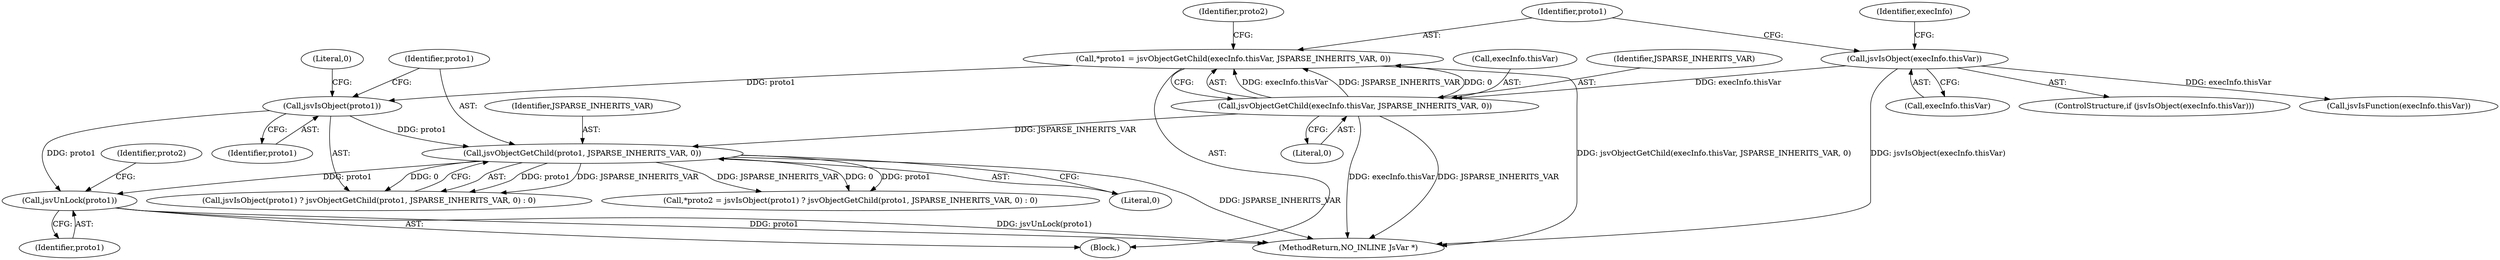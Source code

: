 digraph "0_Espruino_bf4416ab9129ee3afd56739ea4e3cd0da5484b6b_1@pointer" {
"1000462" [label="(Call,jsvUnLock(proto1))"];
"1000457" [label="(Call,jsvObjectGetChild(proto1, JSPARSE_INHERITS_VAR, 0))"];
"1000455" [label="(Call,jsvIsObject(proto1))"];
"1000443" [label="(Call,*proto1 = jsvObjectGetChild(execInfo.thisVar, JSPARSE_INHERITS_VAR, 0))"];
"1000445" [label="(Call,jsvObjectGetChild(execInfo.thisVar, JSPARSE_INHERITS_VAR, 0))"];
"1000437" [label="(Call,jsvIsObject(execInfo.thisVar))"];
"1000452" [label="(Call,*proto2 = jsvIsObject(proto1) ? jsvObjectGetChild(proto1, JSPARSE_INHERITS_VAR, 0) : 0)"];
"1000438" [label="(Call,execInfo.thisVar)"];
"1000455" [label="(Call,jsvIsObject(proto1))"];
"1000443" [label="(Call,*proto1 = jsvObjectGetChild(execInfo.thisVar, JSPARSE_INHERITS_VAR, 0))"];
"1000461" [label="(Literal,0)"];
"1000454" [label="(Call,jsvIsObject(proto1) ? jsvObjectGetChild(proto1, JSPARSE_INHERITS_VAR, 0) : 0)"];
"1000436" [label="(ControlStructure,if (jsvIsObject(execInfo.thisVar)))"];
"1000463" [label="(Identifier,proto1)"];
"1000458" [label="(Identifier,proto1)"];
"1000453" [label="(Identifier,proto2)"];
"1000441" [label="(Block,)"];
"1000457" [label="(Call,jsvObjectGetChild(proto1, JSPARSE_INHERITS_VAR, 0))"];
"1000500" [label="(Identifier,execInfo)"];
"1000498" [label="(Call,jsvIsFunction(execInfo.thisVar))"];
"1000466" [label="(Identifier,proto2)"];
"1000619" [label="(MethodReturn,NO_INLINE JsVar *)"];
"1000446" [label="(Call,execInfo.thisVar)"];
"1000437" [label="(Call,jsvIsObject(execInfo.thisVar))"];
"1000456" [label="(Identifier,proto1)"];
"1000450" [label="(Literal,0)"];
"1000445" [label="(Call,jsvObjectGetChild(execInfo.thisVar, JSPARSE_INHERITS_VAR, 0))"];
"1000462" [label="(Call,jsvUnLock(proto1))"];
"1000444" [label="(Identifier,proto1)"];
"1000449" [label="(Identifier,JSPARSE_INHERITS_VAR)"];
"1000459" [label="(Identifier,JSPARSE_INHERITS_VAR)"];
"1000460" [label="(Literal,0)"];
"1000462" -> "1000441"  [label="AST: "];
"1000462" -> "1000463"  [label="CFG: "];
"1000463" -> "1000462"  [label="AST: "];
"1000466" -> "1000462"  [label="CFG: "];
"1000462" -> "1000619"  [label="DDG: proto1"];
"1000462" -> "1000619"  [label="DDG: jsvUnLock(proto1)"];
"1000457" -> "1000462"  [label="DDG: proto1"];
"1000455" -> "1000462"  [label="DDG: proto1"];
"1000457" -> "1000454"  [label="AST: "];
"1000457" -> "1000460"  [label="CFG: "];
"1000458" -> "1000457"  [label="AST: "];
"1000459" -> "1000457"  [label="AST: "];
"1000460" -> "1000457"  [label="AST: "];
"1000454" -> "1000457"  [label="CFG: "];
"1000457" -> "1000619"  [label="DDG: JSPARSE_INHERITS_VAR"];
"1000457" -> "1000452"  [label="DDG: proto1"];
"1000457" -> "1000452"  [label="DDG: JSPARSE_INHERITS_VAR"];
"1000457" -> "1000452"  [label="DDG: 0"];
"1000457" -> "1000454"  [label="DDG: proto1"];
"1000457" -> "1000454"  [label="DDG: JSPARSE_INHERITS_VAR"];
"1000457" -> "1000454"  [label="DDG: 0"];
"1000455" -> "1000457"  [label="DDG: proto1"];
"1000445" -> "1000457"  [label="DDG: JSPARSE_INHERITS_VAR"];
"1000455" -> "1000454"  [label="AST: "];
"1000455" -> "1000456"  [label="CFG: "];
"1000456" -> "1000455"  [label="AST: "];
"1000458" -> "1000455"  [label="CFG: "];
"1000461" -> "1000455"  [label="CFG: "];
"1000443" -> "1000455"  [label="DDG: proto1"];
"1000443" -> "1000441"  [label="AST: "];
"1000443" -> "1000445"  [label="CFG: "];
"1000444" -> "1000443"  [label="AST: "];
"1000445" -> "1000443"  [label="AST: "];
"1000453" -> "1000443"  [label="CFG: "];
"1000443" -> "1000619"  [label="DDG: jsvObjectGetChild(execInfo.thisVar, JSPARSE_INHERITS_VAR, 0)"];
"1000445" -> "1000443"  [label="DDG: execInfo.thisVar"];
"1000445" -> "1000443"  [label="DDG: JSPARSE_INHERITS_VAR"];
"1000445" -> "1000443"  [label="DDG: 0"];
"1000445" -> "1000450"  [label="CFG: "];
"1000446" -> "1000445"  [label="AST: "];
"1000449" -> "1000445"  [label="AST: "];
"1000450" -> "1000445"  [label="AST: "];
"1000445" -> "1000619"  [label="DDG: execInfo.thisVar"];
"1000445" -> "1000619"  [label="DDG: JSPARSE_INHERITS_VAR"];
"1000437" -> "1000445"  [label="DDG: execInfo.thisVar"];
"1000437" -> "1000436"  [label="AST: "];
"1000437" -> "1000438"  [label="CFG: "];
"1000438" -> "1000437"  [label="AST: "];
"1000444" -> "1000437"  [label="CFG: "];
"1000500" -> "1000437"  [label="CFG: "];
"1000437" -> "1000619"  [label="DDG: jsvIsObject(execInfo.thisVar)"];
"1000437" -> "1000498"  [label="DDG: execInfo.thisVar"];
}
